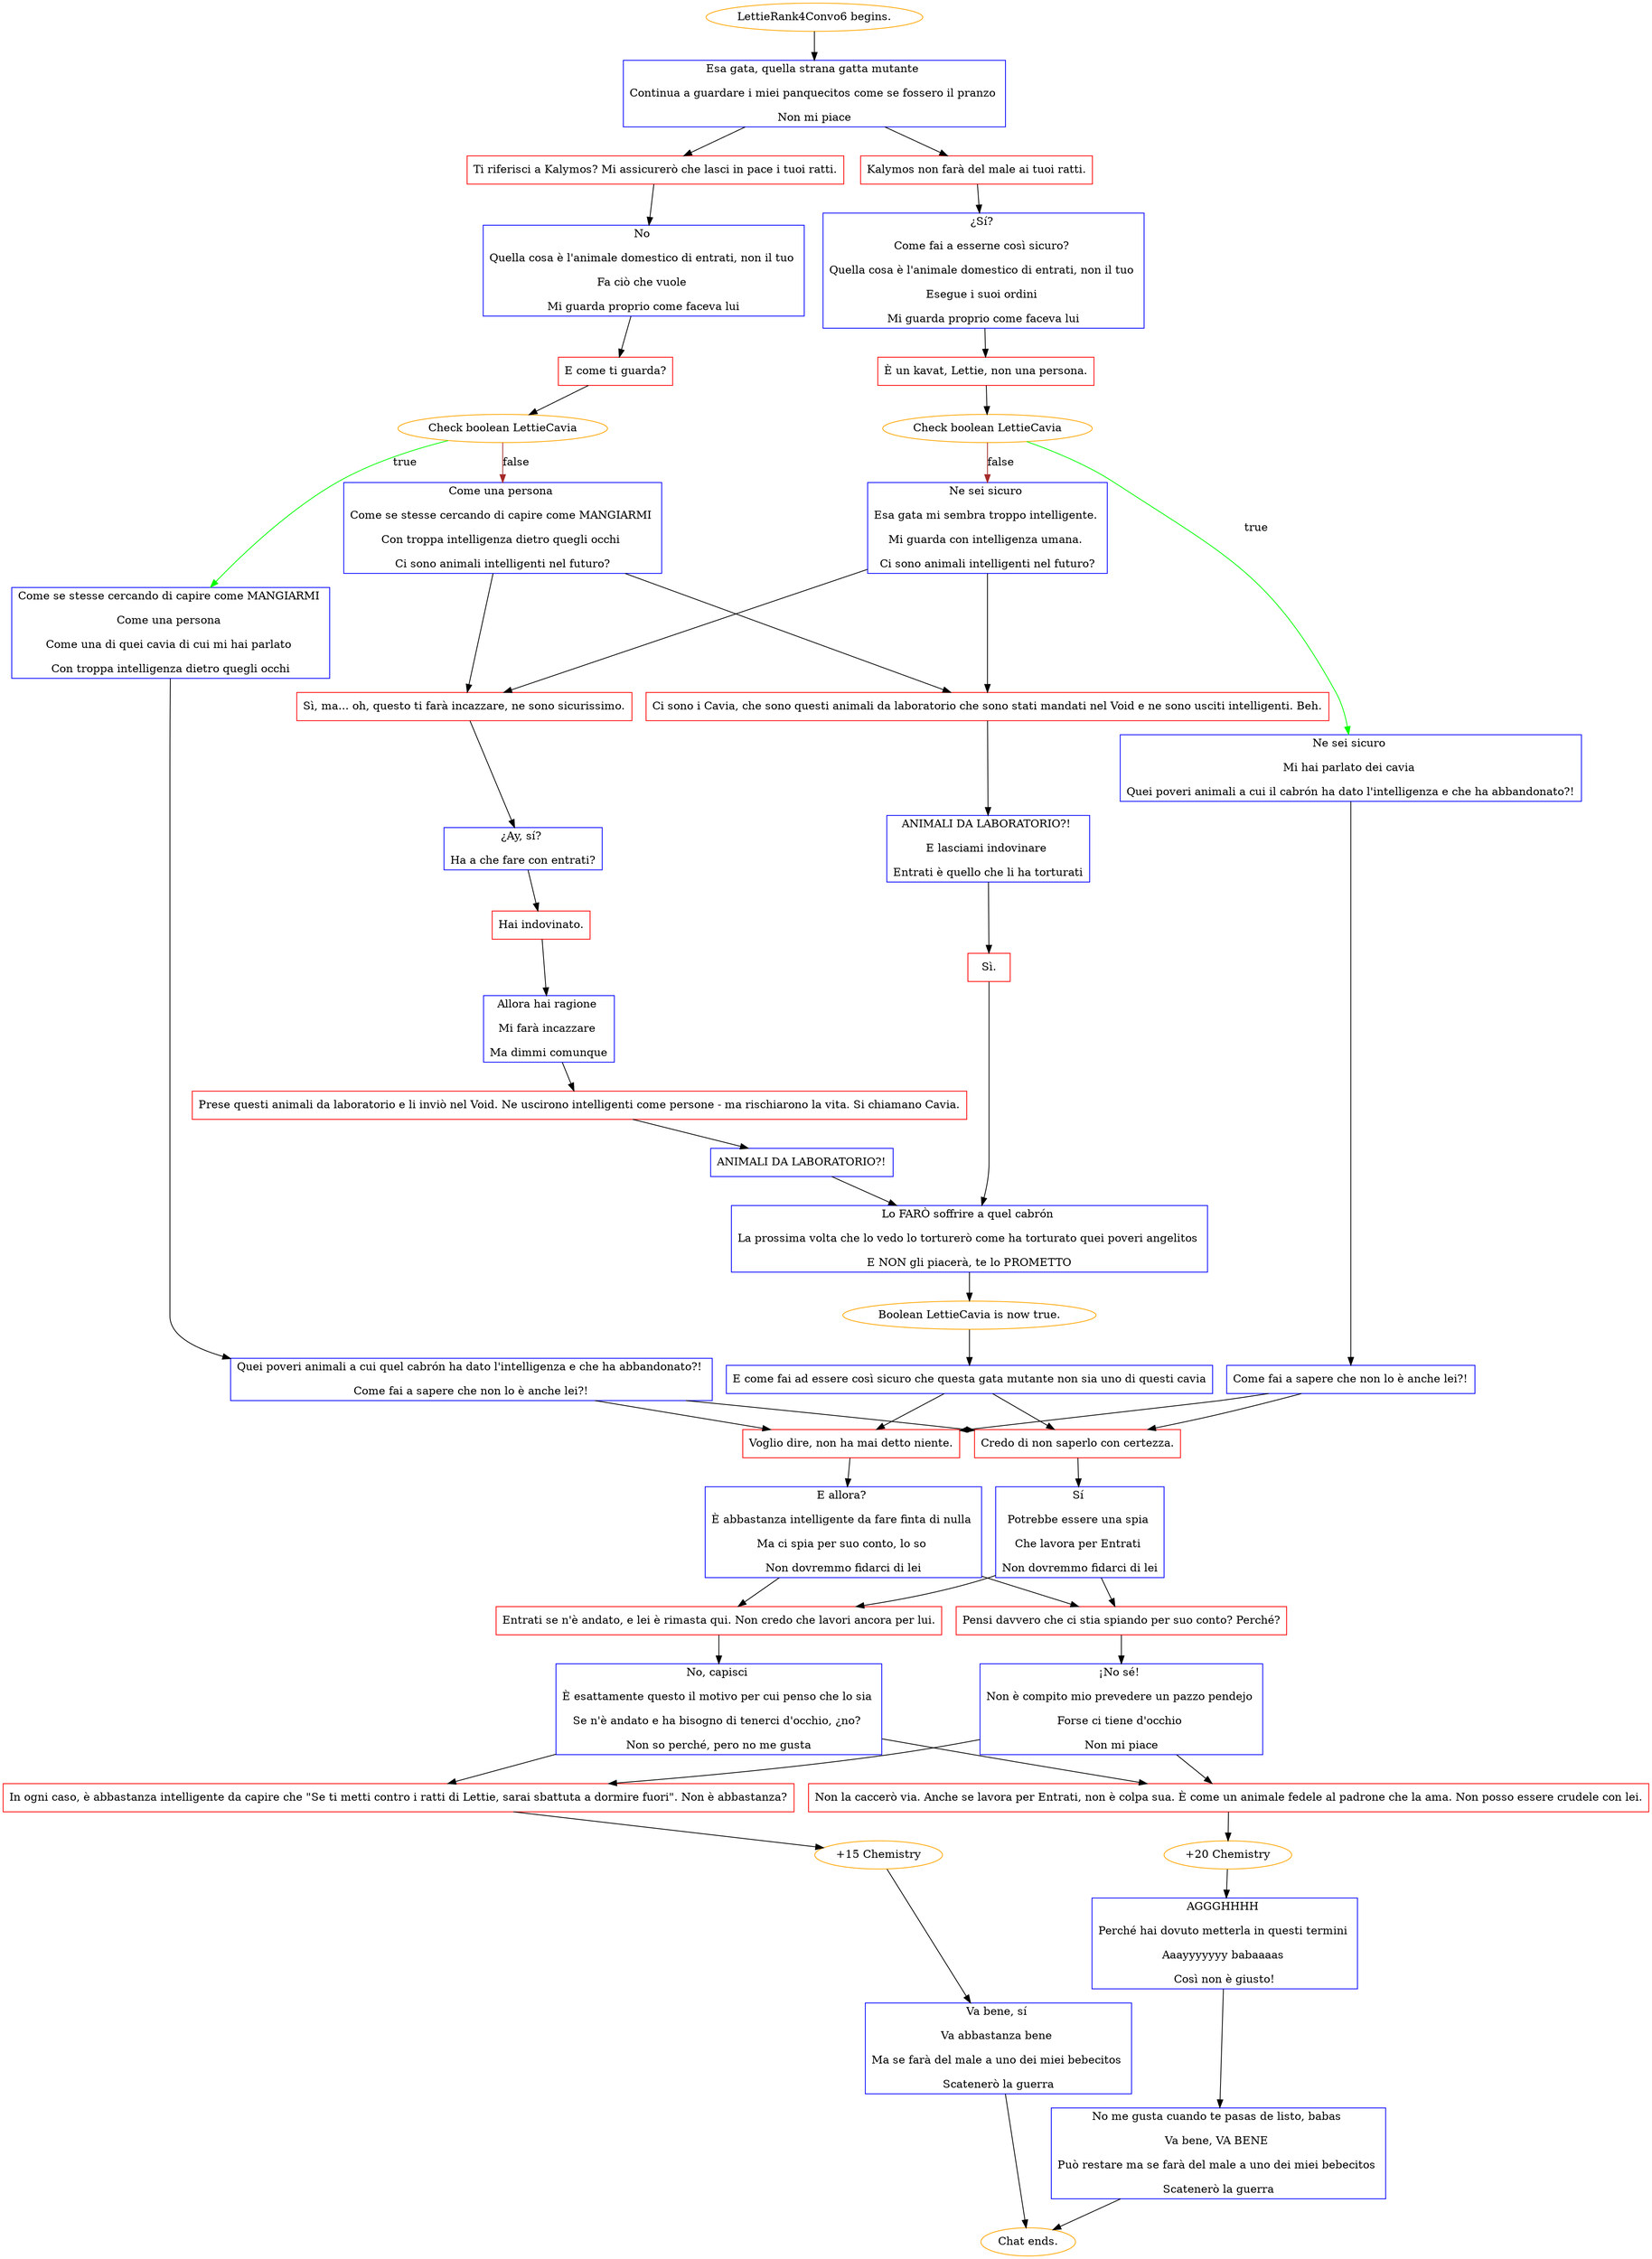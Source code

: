 digraph {
	"LettieRank4Convo6 begins." [color=orange];
		"LettieRank4Convo6 begins." -> j3640036937;
	j3640036937 [label="Esa gata, quella strana gatta mutante 
Continua a guardare i miei panquecitos come se fossero il pranzo 
Non mi piace",shape=box,color=blue];
		j3640036937 -> j3864448242;
		j3640036937 -> j3408363176;
	j3864448242 [label="Ti riferisci a Kalymos? Mi assicurerò che lasci in pace i tuoi ratti.",shape=box,color=red];
		j3864448242 -> j3840618328;
	j3408363176 [label="Kalymos non farà del male ai tuoi ratti.",shape=box,color=red];
		j3408363176 -> j1757782278;
	j3840618328 [label="No 
Quella cosa è l'animale domestico di entrati, non il tuo 
Fa ciò che vuole 
Mi guarda proprio come faceva lui",shape=box,color=blue];
		j3840618328 -> j446944476;
	j1757782278 [label="¿Sí? 
Come fai a esserne così sicuro? 
Quella cosa è l'animale domestico di entrati, non il tuo 
Esegue i suoi ordini 
Mi guarda proprio come faceva lui",shape=box,color=blue];
		j1757782278 -> j2145715303;
	j446944476 [label="E come ti guarda?",shape=box,color=red];
		j446944476 -> j4254769564;
	j2145715303 [label="È un kavat, Lettie, non una persona.",shape=box,color=red];
		j2145715303 -> j4287006142;
	j4254769564 [label="Check boolean LettieCavia",color=orange];
		j4254769564 -> j2154441772 [label=true,color=green];
		j4254769564 -> j2065724933 [label=false,color=brown];
	j4287006142 [label="Check boolean LettieCavia",color=orange];
		j4287006142 -> j764118553 [label=true,color=green];
		j4287006142 -> j1944562240 [label=false,color=brown];
	j2154441772 [label="Come se stesse cercando di capire come MANGIARMI 
Come una persona 
Come una di quei cavia di cui mi hai parlato 
Con troppa intelligenza dietro quegli occhi",shape=box,color=blue];
		j2154441772 -> j2390385246;
	j2065724933 [label="Come una persona 
Come se stesse cercando di capire come MANGIARMI 
Con troppa intelligenza dietro quegli occhi 
Ci sono animali intelligenti nel futuro?",shape=box,color=blue];
		j2065724933 -> j914676796;
		j2065724933 -> j3119589254;
	j764118553 [label="Ne sei sicuro 
Mi hai parlato dei cavia 
Quei poveri animali a cui il cabrón ha dato l'intelligenza e che ha abbandonato?!",shape=box,color=blue];
		j764118553 -> j2732564755;
	j1944562240 [label="Ne sei sicuro 
Esa gata mi sembra troppo intelligente. 
Mi guarda con intelligenza umana. 
Ci sono animali intelligenti nel futuro?",shape=box,color=blue];
		j1944562240 -> j914676796;
		j1944562240 -> j3119589254;
	j2390385246 [label="Quei poveri animali a cui quel cabrón ha dato l'intelligenza e che ha abbandonato?! 
Come fai a sapere che non lo è anche lei?!",shape=box,color=blue];
		j2390385246 -> j333037803;
		j2390385246 -> j2295781286;
	j914676796 [label="Ci sono i Cavia, che sono questi animali da laboratorio che sono stati mandati nel Void e ne sono usciti intelligenti. Beh.",shape=box,color=red];
		j914676796 -> j1558933882;
	j3119589254 [label="Sì, ma... oh, questo ti farà incazzare, ne sono sicurissimo.",shape=box,color=red];
		j3119589254 -> j3864654923;
	j2732564755 [label="Come fai a sapere che non lo è anche lei?!",shape=box,color=blue];
		j2732564755 -> j333037803;
		j2732564755 -> j2295781286;
	j333037803 [label="Voglio dire, non ha mai detto niente.",shape=box,color=red];
		j333037803 -> j2130705499;
	j2295781286 [label="Credo di non saperlo con certezza.",shape=box,color=red];
		j2295781286 -> j3684395708;
	j1558933882 [label="ANIMALI DA LABORATORIO?! 
E lasciami indovinare 
Entrati è quello che li ha torturati",shape=box,color=blue];
		j1558933882 -> j1223272950;
	j3864654923 [label="¿Ay, sí? 
Ha a che fare con entrati?",shape=box,color=blue];
		j3864654923 -> j278097408;
	j2130705499 [label="E allora? 
È abbastanza intelligente da fare finta di nulla 
Ma ci spia per suo conto, lo so 
Non dovremmo fidarci di lei",shape=box,color=blue];
		j2130705499 -> j373963935;
		j2130705499 -> j71732481;
	j3684395708 [label="Sí 
Potrebbe essere una spia 
Che lavora per Entrati 
Non dovremmo fidarci di lei",shape=box,color=blue];
		j3684395708 -> j373963935;
		j3684395708 -> j71732481;
	j1223272950 [label="Sì.",shape=box,color=red];
		j1223272950 -> j2141622922;
	j278097408 [label="Hai indovinato.",shape=box,color=red];
		j278097408 -> j2220669001;
	j373963935 [label="Entrati se n'è andato, e lei è rimasta qui. Non credo che lavori ancora per lui.",shape=box,color=red];
		j373963935 -> j1649908152;
	j71732481 [label="Pensi davvero che ci stia spiando per suo conto? Perché?",shape=box,color=red];
		j71732481 -> j3410605301;
	j2141622922 [label="Lo FARÒ soffrire a quel cabrón 
La prossima volta che lo vedo lo torturerò come ha torturato quei poveri angelitos 
E NON gli piacerà, te lo PROMETTO",shape=box,color=blue];
		j2141622922 -> j2417108412;
	j2220669001 [label="Allora hai ragione 
Mi farà incazzare 
Ma dimmi comunque",shape=box,color=blue];
		j2220669001 -> j2770226090;
	j1649908152 [label="No, capisci 
È esattamente questo il motivo per cui penso che lo sia 
Se n'è andato e ha bisogno di tenerci d'occhio, ¿no? 
Non so perché, pero no me gusta",shape=box,color=blue];
		j1649908152 -> j1926506164;
		j1649908152 -> j208735531;
	j3410605301 [label="¡No sé! 
Non è compito mio prevedere un pazzo pendejo 
Forse ci tiene d'occhio 
Non mi piace",shape=box,color=blue];
		j3410605301 -> j1926506164;
		j3410605301 -> j208735531;
	j2417108412 [label="Boolean LettieCavia is now true.",color=orange];
		j2417108412 -> j994351619;
	j2770226090 [label="Prese questi animali da laboratorio e li inviò nel Void. Ne uscirono intelligenti come persone - ma rischiarono la vita. Si chiamano Cavia.",shape=box,color=red];
		j2770226090 -> j2037788848;
	j1926506164 [label="In ogni caso, è abbastanza intelligente da capire che \"Se ti metti contro i ratti di Lettie, sarai sbattuta a dormire fuori\". Non è abbastanza?",shape=box,color=red];
		j1926506164 -> j2623944205;
	j208735531 [label="Non la caccerò via. Anche se lavora per Entrati, non è colpa sua. È come un animale fedele al padrone che la ama. Non posso essere crudele con lei.",shape=box,color=red];
		j208735531 -> j2823472668;
	j994351619 [label="E come fai ad essere così sicuro che questa gata mutante non sia uno di questi cavia",shape=box,color=blue];
		j994351619 -> j333037803;
		j994351619 -> j2295781286;
	j2037788848 [label="ANIMALI DA LABORATORIO?!",shape=box,color=blue];
		j2037788848 -> j2141622922;
	j2623944205 [label="+15 Chemistry",color=orange];
		j2623944205 -> j2511687886;
	j2823472668 [label="+20 Chemistry",color=orange];
		j2823472668 -> j491761723;
	j2511687886 [label="Va bene, sí 
Va abbastanza bene 
Ma se farà del male a uno dei miei bebecitos 
Scatenerò la guerra",shape=box,color=blue];
		j2511687886 -> "Chat ends.";
	j491761723 [label="AGGGHHHH 
Perché hai dovuto metterla in questi termini 
Aaayyyyyyy babaaaas 
Così non è giusto!",shape=box,color=blue];
		j491761723 -> j2958892780;
	"Chat ends." [color=orange];
	j2958892780 [label="No me gusta cuando te pasas de listo, babas 
Va bene, VA BENE 
Può restare ma se farà del male a uno dei miei bebecitos 
Scatenerò la guerra",shape=box,color=blue];
		j2958892780 -> "Chat ends.";
}